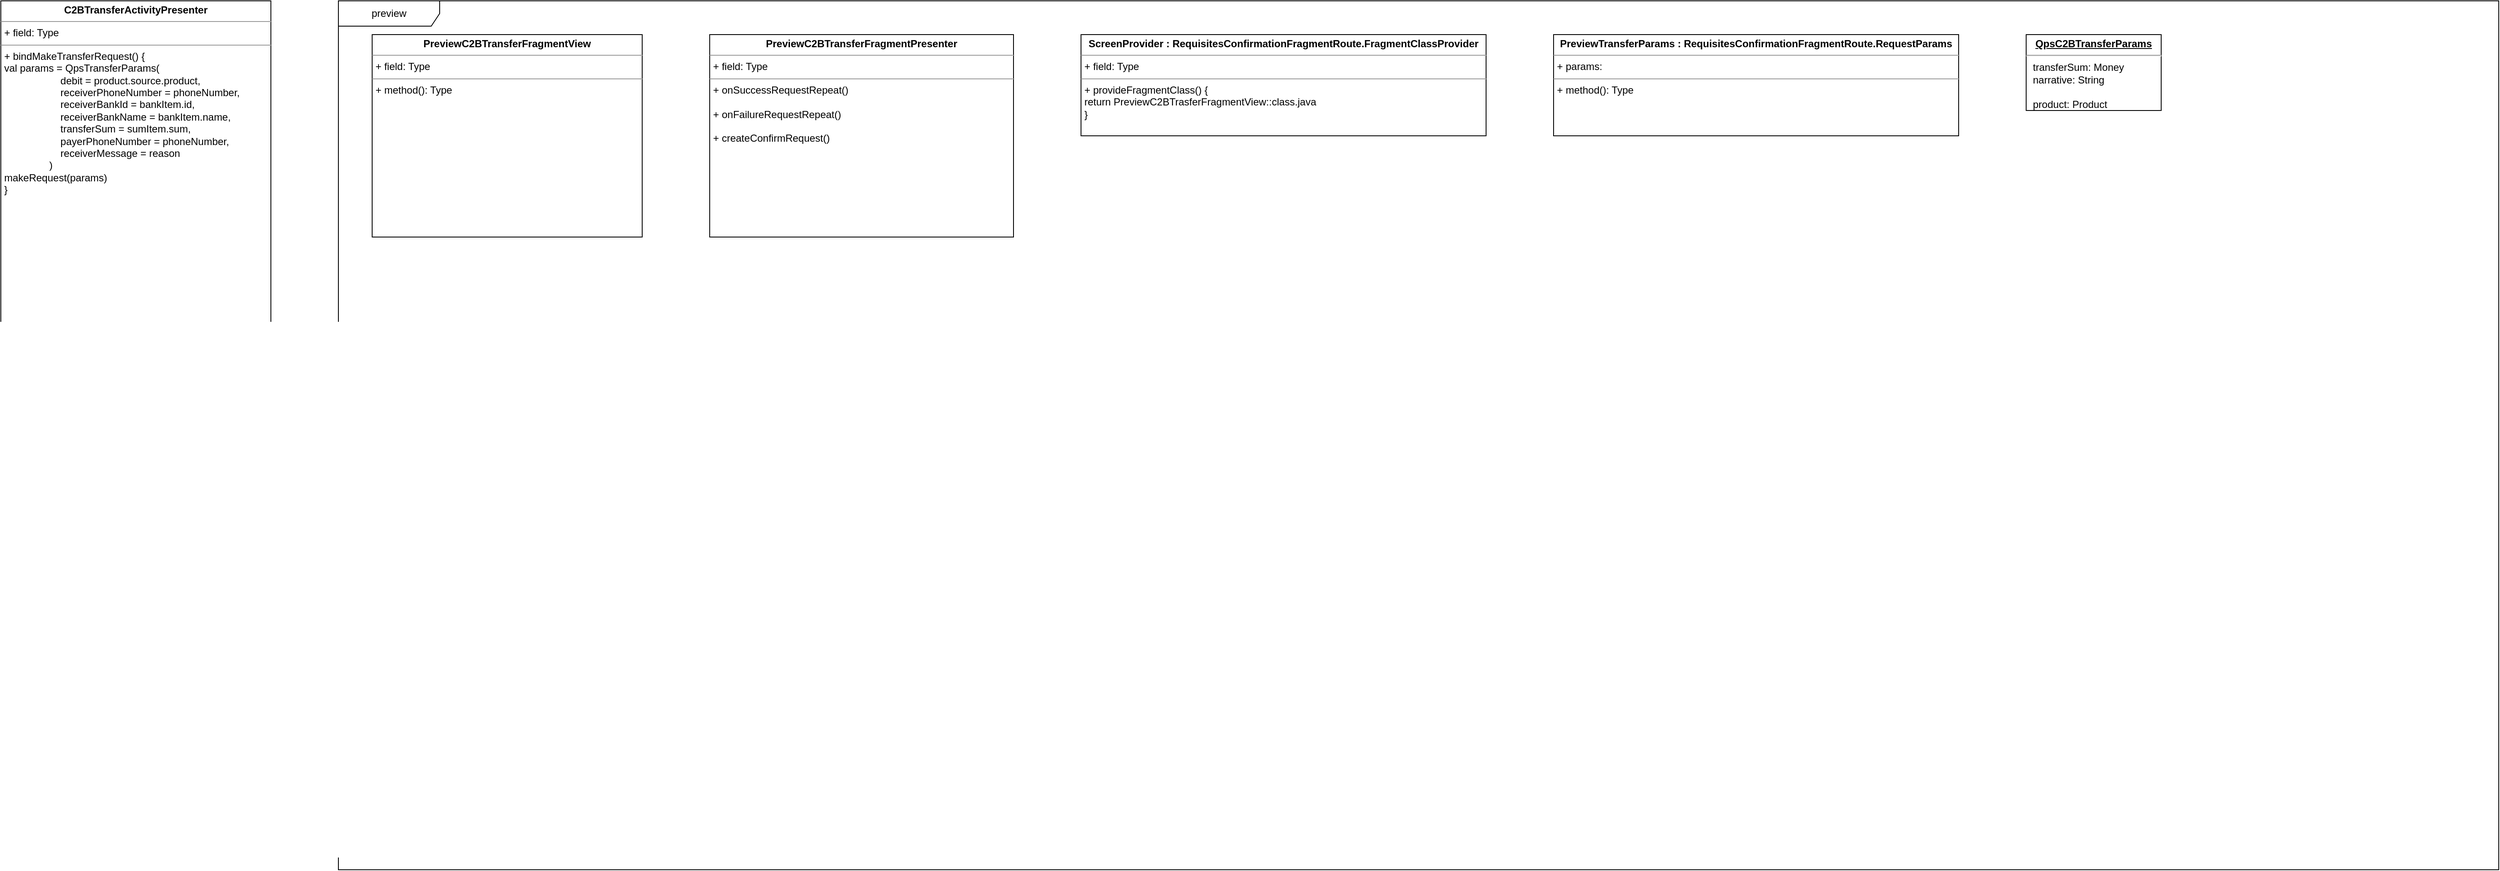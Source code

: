 <mxfile version="16.0.0" type="github">
  <diagram id="-ZJCyFaX50Rn6FW-T_H7" name="Page-1">
    <mxGraphModel dx="618" dy="336" grid="1" gridSize="10" guides="1" tooltips="1" connect="1" arrows="1" fold="1" page="1" pageScale="1" pageWidth="850" pageHeight="1100" math="0" shadow="0">
      <root>
        <mxCell id="0" />
        <mxCell id="1" parent="0" />
        <mxCell id="n2_FTlTPaUtZ0n5Y-Lv9-1" value="&lt;p style=&quot;margin: 0px ; margin-top: 4px ; text-align: center&quot;&gt;&lt;b&gt;C2BTransferActivityPresenter&lt;/b&gt;&lt;/p&gt;&lt;hr size=&quot;1&quot;&gt;&lt;p style=&quot;margin: 0px ; margin-left: 4px&quot;&gt;+ field: Type&lt;/p&gt;&lt;hr size=&quot;1&quot;&gt;&lt;p style=&quot;margin: 0px ; margin-left: 4px&quot;&gt;+ bindMakeTransferRequest() {&lt;/p&gt;&lt;p style=&quot;margin: 0px ; margin-left: 4px&quot;&gt;val params = QpsTransferParams(&lt;br&gt;&amp;nbsp;&amp;nbsp;&amp;nbsp;&amp;nbsp;&amp;nbsp;&amp;nbsp;&amp;nbsp;&amp;nbsp;&amp;nbsp;&amp;nbsp;&amp;nbsp;&amp;nbsp;&amp;nbsp;&amp;nbsp;&amp;nbsp;&amp;nbsp;&amp;nbsp;&amp;nbsp;&amp;nbsp; debit = product.source.product,&lt;br&gt;&amp;nbsp;&amp;nbsp;&amp;nbsp;&amp;nbsp;&amp;nbsp;&amp;nbsp;&amp;nbsp;&amp;nbsp;&amp;nbsp;&amp;nbsp;&amp;nbsp;&amp;nbsp;&amp;nbsp;&amp;nbsp;&amp;nbsp;&amp;nbsp;&amp;nbsp;&amp;nbsp;&amp;nbsp; receiverPhoneNumber = phoneNumber,&lt;br&gt;&amp;nbsp;&amp;nbsp;&amp;nbsp;&amp;nbsp;&amp;nbsp;&amp;nbsp;&amp;nbsp;&amp;nbsp;&amp;nbsp;&amp;nbsp;&amp;nbsp;&amp;nbsp;&amp;nbsp;&amp;nbsp;&amp;nbsp;&amp;nbsp;&amp;nbsp;&amp;nbsp;&amp;nbsp; receiverBankId = bankItem.id,&lt;br&gt;&amp;nbsp;&amp;nbsp;&amp;nbsp;&amp;nbsp;&amp;nbsp;&amp;nbsp;&amp;nbsp;&amp;nbsp;&amp;nbsp;&amp;nbsp;&amp;nbsp;&amp;nbsp;&amp;nbsp;&amp;nbsp;&amp;nbsp;&amp;nbsp;&amp;nbsp;&amp;nbsp;&amp;nbsp; receiverBankName = bankItem.name,&lt;br&gt;&amp;nbsp;&amp;nbsp;&amp;nbsp;&amp;nbsp;&amp;nbsp;&amp;nbsp;&amp;nbsp;&amp;nbsp;&amp;nbsp;&amp;nbsp;&amp;nbsp;&amp;nbsp;&amp;nbsp;&amp;nbsp;&amp;nbsp;&amp;nbsp;&amp;nbsp;&amp;nbsp;&amp;nbsp; transferSum = sumItem.sum,&lt;br&gt;&amp;nbsp;&amp;nbsp;&amp;nbsp;&amp;nbsp;&amp;nbsp;&amp;nbsp;&amp;nbsp;&amp;nbsp;&amp;nbsp;&amp;nbsp;&amp;nbsp;&amp;nbsp;&amp;nbsp;&amp;nbsp;&amp;nbsp;&amp;nbsp;&amp;nbsp;&amp;nbsp;&amp;nbsp; payerPhoneNumber = phoneNumber,&lt;br&gt;&amp;nbsp;&amp;nbsp;&amp;nbsp;&amp;nbsp;&amp;nbsp;&amp;nbsp;&amp;nbsp;&amp;nbsp;&amp;nbsp;&amp;nbsp;&amp;nbsp;&amp;nbsp;&amp;nbsp;&amp;nbsp;&amp;nbsp;&amp;nbsp;&amp;nbsp;&amp;nbsp;&amp;nbsp; receiverMessage = reason&lt;br&gt;&amp;nbsp;&amp;nbsp;&amp;nbsp;&amp;nbsp;&amp;nbsp;&amp;nbsp;&amp;nbsp;&amp;nbsp;&amp;nbsp;&amp;nbsp;&amp;nbsp;&amp;nbsp;&amp;nbsp;&amp;nbsp;&amp;nbsp; )&lt;/p&gt;&lt;p style=&quot;margin: 0px ; margin-left: 4px&quot;&gt;makeRequest(params)&lt;br&gt;&lt;/p&gt;&lt;p style=&quot;margin: 0px ; margin-left: 4px&quot;&gt;}&lt;br&gt;&lt;/p&gt;" style="verticalAlign=top;align=left;overflow=fill;fontSize=12;fontFamily=Helvetica;html=1;" parent="1" vertex="1">
          <mxGeometry x="80" y="80" width="320" height="440" as="geometry" />
        </mxCell>
        <mxCell id="tVQKjD5gCdS9pBwcH8Xz-2" value="preview" style="shape=umlFrame;whiteSpace=wrap;html=1;width=120;height=30;" vertex="1" parent="1">
          <mxGeometry x="480" y="80" width="2560" height="1030" as="geometry" />
        </mxCell>
        <mxCell id="tVQKjD5gCdS9pBwcH8Xz-3" value="&lt;p style=&quot;margin: 0px ; margin-top: 4px ; text-align: center&quot;&gt;&lt;b&gt;PreviewC2BTransferFragmentView&lt;/b&gt;&lt;/p&gt;&lt;hr size=&quot;1&quot;&gt;&lt;p style=&quot;margin: 0px ; margin-left: 4px&quot;&gt;+ field: Type&lt;/p&gt;&lt;hr size=&quot;1&quot;&gt;&lt;p style=&quot;margin: 0px ; margin-left: 4px&quot;&gt;+ method(): Type&lt;/p&gt;" style="verticalAlign=top;align=left;overflow=fill;fontSize=12;fontFamily=Helvetica;html=1;" vertex="1" parent="1">
          <mxGeometry x="520" y="120" width="320" height="240" as="geometry" />
        </mxCell>
        <mxCell id="tVQKjD5gCdS9pBwcH8Xz-4" value="&lt;p style=&quot;margin: 0px ; margin-top: 4px ; text-align: center&quot;&gt;&lt;b&gt;PreviewC2BTransferFragmentPresenter&lt;/b&gt;&lt;/p&gt;&lt;hr size=&quot;1&quot;&gt;&lt;p style=&quot;margin: 0px ; margin-left: 4px&quot;&gt;+ field: Type&lt;/p&gt;&lt;hr size=&quot;1&quot;&gt;&lt;p style=&quot;margin: 0px ; margin-left: 4px&quot;&gt;+ onSuccessRequestRepeat()&lt;/p&gt;&lt;p style=&quot;margin: 0px ; margin-left: 4px&quot;&gt;&lt;br&gt;&lt;/p&gt;&lt;p style=&quot;margin: 0px ; margin-left: 4px&quot;&gt;+ onFailureRequestRepeat()&lt;/p&gt;&lt;p style=&quot;margin: 0px ; margin-left: 4px&quot;&gt;&lt;br&gt;&lt;/p&gt;&lt;p style=&quot;margin: 0px ; margin-left: 4px&quot;&gt;+ createConfirmRequest()&lt;br&gt;&lt;/p&gt;" style="verticalAlign=top;align=left;overflow=fill;fontSize=12;fontFamily=Helvetica;html=1;" vertex="1" parent="1">
          <mxGeometry x="920" y="120" width="360" height="240" as="geometry" />
        </mxCell>
        <mxCell id="tVQKjD5gCdS9pBwcH8Xz-5" value="&lt;p style=&quot;margin: 0px ; margin-top: 4px ; text-align: center&quot;&gt;&lt;b&gt;ScreenProvider : RequisitesConfirmationFragmentRoute.FragmentClassProvider&lt;br&gt;&lt;/b&gt;&lt;/p&gt;&lt;hr size=&quot;1&quot;&gt;&lt;p style=&quot;margin: 0px ; margin-left: 4px&quot;&gt;+ field: Type&lt;/p&gt;&lt;hr size=&quot;1&quot;&gt;&lt;p style=&quot;margin: 0px ; margin-left: 4px&quot;&gt;+ provideFragmentClass() {&lt;/p&gt;&lt;p style=&quot;margin: 0px ; margin-left: 4px&quot;&gt;return PreviewC2BTrasferFragmentView::class.java&lt;br&gt;&lt;/p&gt;&lt;p style=&quot;margin: 0px ; margin-left: 4px&quot;&gt;}&lt;br&gt;&lt;/p&gt;" style="verticalAlign=top;align=left;overflow=fill;fontSize=12;fontFamily=Helvetica;html=1;" vertex="1" parent="1">
          <mxGeometry x="1360" y="120" width="480" height="120" as="geometry" />
        </mxCell>
        <mxCell id="tVQKjD5gCdS9pBwcH8Xz-6" value="&lt;p style=&quot;margin: 0px ; margin-top: 4px ; text-align: center&quot;&gt;&lt;b&gt;PreviewTransferParams : RequisitesConfirmationFragmentRoute.RequestParams&lt;br&gt;&lt;/b&gt;&lt;/p&gt;&lt;hr size=&quot;1&quot;&gt;&lt;p style=&quot;margin: 0px ; margin-left: 4px&quot;&gt;+ params: &lt;br&gt;&lt;/p&gt;&lt;hr size=&quot;1&quot;&gt;&lt;p style=&quot;margin: 0px ; margin-left: 4px&quot;&gt;+ method(): Type&lt;/p&gt;" style="verticalAlign=top;align=left;overflow=fill;fontSize=12;fontFamily=Helvetica;html=1;" vertex="1" parent="1">
          <mxGeometry x="1920" y="120" width="480" height="120" as="geometry" />
        </mxCell>
        <mxCell id="tVQKjD5gCdS9pBwcH8Xz-8" value="&lt;p style=&quot;margin: 0px ; margin-top: 4px ; text-align: center ; text-decoration: underline&quot;&gt;&lt;b&gt;QpsC2BTransferParams&lt;/b&gt;&lt;/p&gt;&lt;hr&gt;&lt;p style=&quot;margin: 0px ; margin-left: 8px&quot;&gt;transferSum: Money&lt;/p&gt;&lt;p style=&quot;margin: 0px ; margin-left: 8px&quot;&gt;narrative: String&lt;/p&gt;&lt;p style=&quot;margin: 0px ; margin-left: 8px&quot;&gt;&lt;br&gt;&lt;/p&gt;&lt;p style=&quot;margin: 0px ; margin-left: 8px&quot;&gt;product: Product&lt;/p&gt;" style="verticalAlign=top;align=left;overflow=fill;fontSize=12;fontFamily=Helvetica;html=1;" vertex="1" parent="1">
          <mxGeometry x="2480" y="120" width="160" height="90" as="geometry" />
        </mxCell>
      </root>
    </mxGraphModel>
  </diagram>
</mxfile>
